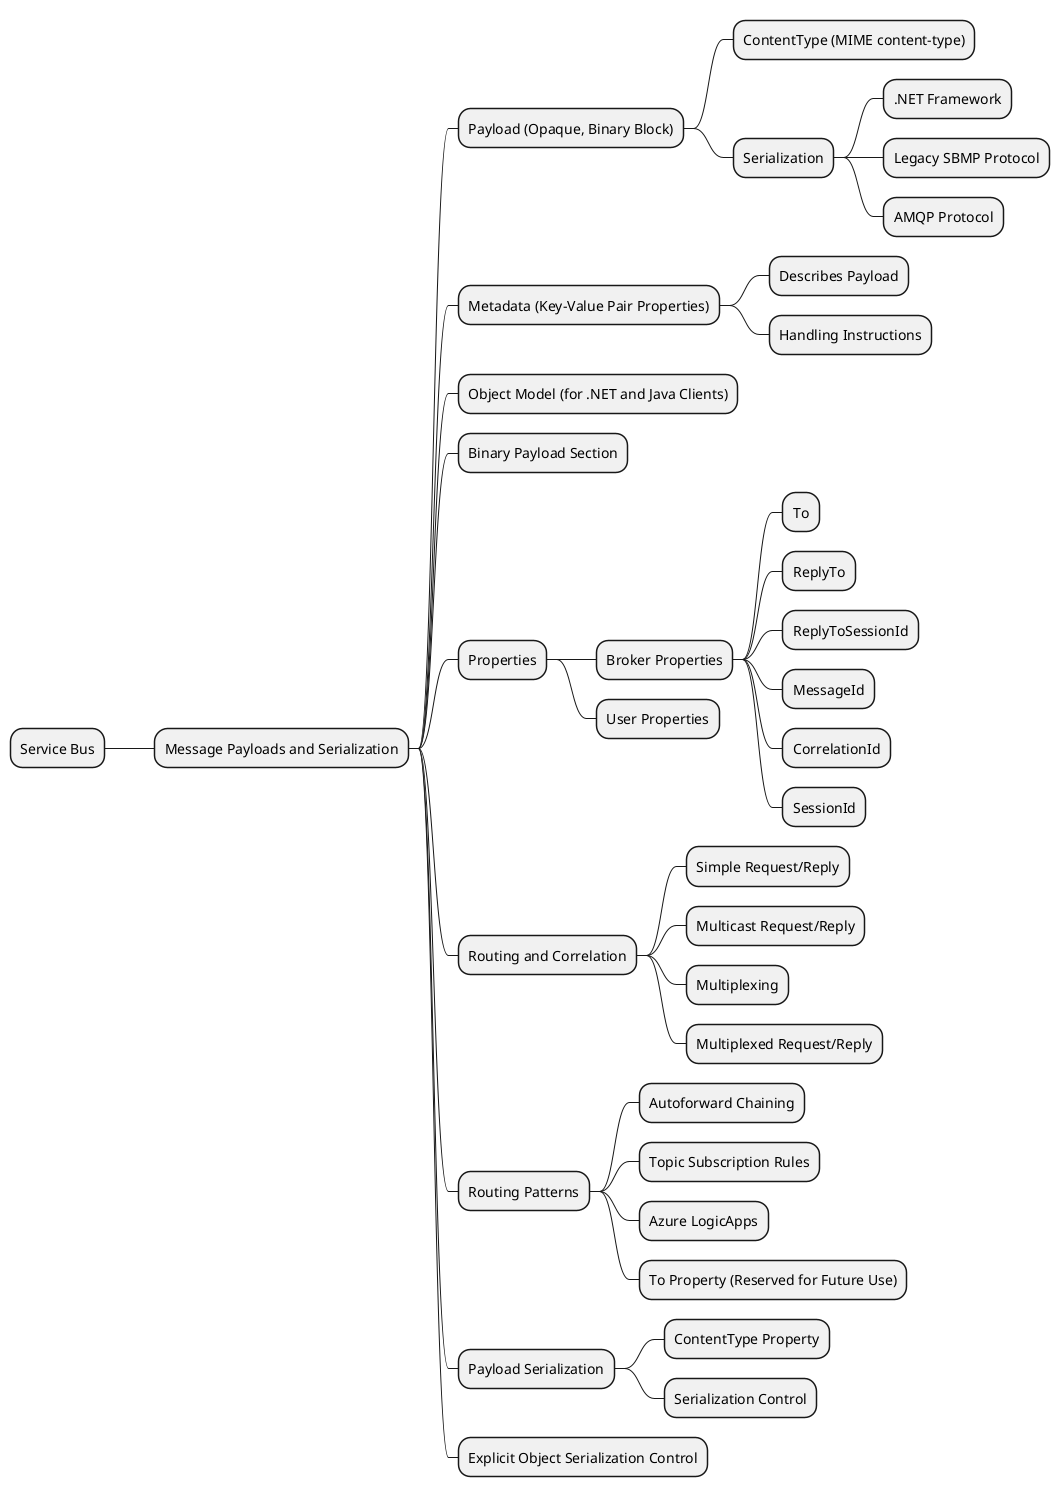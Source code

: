 @startmindmap
* Service Bus
** Message Payloads and Serialization
*** Payload (Opaque, Binary Block)
**** ContentType (MIME content-type)
**** Serialization
***** .NET Framework
***** Legacy SBMP Protocol
***** AMQP Protocol
*** Metadata (Key-Value Pair Properties)
**** Describes Payload
**** Handling Instructions
*** Object Model (for .NET and Java Clients)
*** Binary Payload Section
*** Properties
**** Broker Properties
***** To
***** ReplyTo
***** ReplyToSessionId
***** MessageId
***** CorrelationId
***** SessionId
**** User Properties
*** Routing and Correlation
**** Simple Request/Reply
**** Multicast Request/Reply
**** Multiplexing
**** Multiplexed Request/Reply
*** Routing Patterns
**** Autoforward Chaining
**** Topic Subscription Rules
**** Azure LogicApps
**** To Property (Reserved for Future Use)
*** Payload Serialization
**** ContentType Property
**** Serialization Control
*** Explicit Object Serialization Control
@endmindmap
